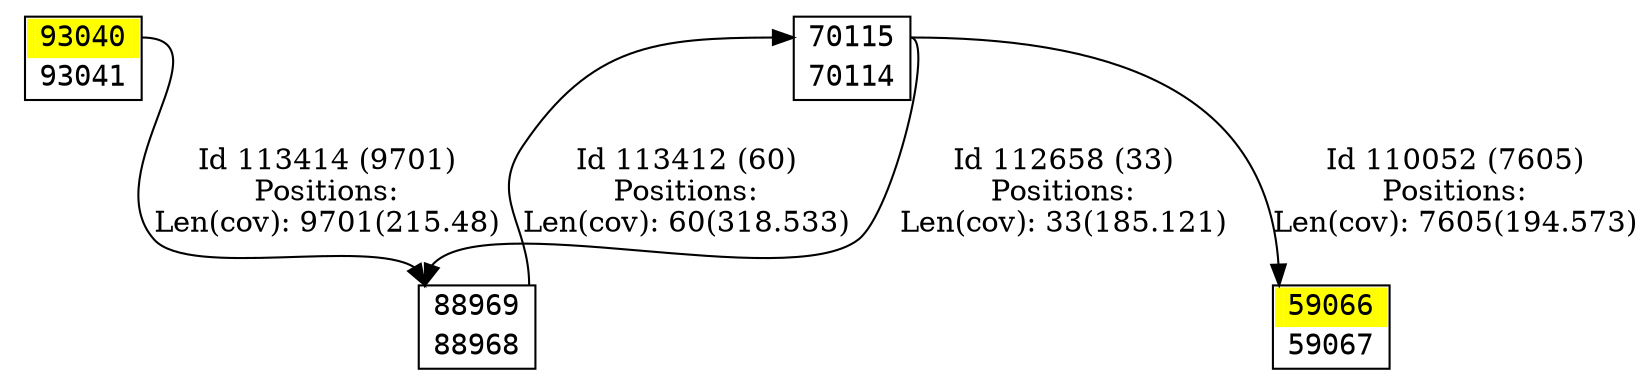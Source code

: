 digraph graph_picture {
node[fontname=<Courier> ,penwidth=<1.8> ,shape=<plaintext> ]
vertex_59066_59067[label=<<TABLE BORDER="1" CELLSPACING="0" >
<TR><TD BORDER="0" PORT = "port_59066_in" color="yellow" bgcolor="yellow" ></TD><TD BORDER="0" color="yellow" bgcolor="yellow" >59066</TD><TD BORDER="0" PORT = "port_59066_out" color="yellow" bgcolor="yellow" ></TD></TR>
<TR><TD BORDER="0" PORT = "port_59067_out" color="white" bgcolor="white" ></TD><TD BORDER="0" color="white" bgcolor="white" >59067</TD><TD BORDER="0" PORT = "port_59067_in" color="white" bgcolor="white" ></TD></TR>
</TABLE>> ,color=<black> ,URL=</vertex/59066.svg> ]
vertex_70114_70115[label=<<TABLE BORDER="1" CELLSPACING="0" >
<TR><TD BORDER="0" PORT = "port_70115_in" color="white" bgcolor="white" ></TD><TD BORDER="0" color="white" bgcolor="white" >70115</TD><TD BORDER="0" PORT = "port_70115_out" color="white" bgcolor="white" ></TD></TR>
<TR><TD BORDER="0" PORT = "port_70114_out" color="white" bgcolor="white" ></TD><TD BORDER="0" color="white" bgcolor="white" >70114</TD><TD BORDER="0" PORT = "port_70114_in" color="white" bgcolor="white" ></TD></TR>
</TABLE>> ,color=<black> ,URL=</vertex/70115.svg> ]
vertex_88968_88969[label=<<TABLE BORDER="1" CELLSPACING="0" >
<TR><TD BORDER="0" PORT = "port_88969_in" color="white" bgcolor="white" ></TD><TD BORDER="0" color="white" bgcolor="white" >88969</TD><TD BORDER="0" PORT = "port_88969_out" color="white" bgcolor="white" ></TD></TR>
<TR><TD BORDER="0" PORT = "port_88968_out" color="white" bgcolor="white" ></TD><TD BORDER="0" color="white" bgcolor="white" >88968</TD><TD BORDER="0" PORT = "port_88968_in" color="white" bgcolor="white" ></TD></TR>
</TABLE>> ,color=<black> ,URL=</vertex/88969.svg> ]
vertex_93040_93041[label=<<TABLE BORDER="1" CELLSPACING="0" >
<TR><TD BORDER="0" PORT = "port_93040_in" color="yellow" bgcolor="yellow" ></TD><TD BORDER="0" color="yellow" bgcolor="yellow" >93040</TD><TD BORDER="0" PORT = "port_93040_out" color="yellow" bgcolor="yellow" ></TD></TR>
<TR><TD BORDER="0" PORT = "port_93041_out" color="white" bgcolor="white" ></TD><TD BORDER="0" color="white" bgcolor="white" >93041</TD><TD BORDER="0" PORT = "port_93041_in" color="white" bgcolor="white" ></TD></TR>
</TABLE>> ,color=<black> ,URL=</vertex/93040.svg> ]
vertex_70114_70115:port_70115_out->vertex_59066_59067:port_59066_in[label="Id 110052 (7605)\nPositions:\nLen(cov): 7605(194.573)" ,color=<black> ]
vertex_70114_70115:port_70115_out->vertex_88968_88969:port_88969_in[label="Id 112658 (33)\nPositions:\nLen(cov): 33(185.121)" ,color=<black> ]
vertex_88968_88969:port_88969_out->vertex_70114_70115:port_70115_in[label="Id 113412 (60)\nPositions:\nLen(cov): 60(318.533)" ,color=<black> ]
vertex_93040_93041:port_93040_out->vertex_88968_88969:port_88969_in[label="Id 113414 (9701)\nPositions:\nLen(cov): 9701(215.48)" ,color=<black> ]
}
